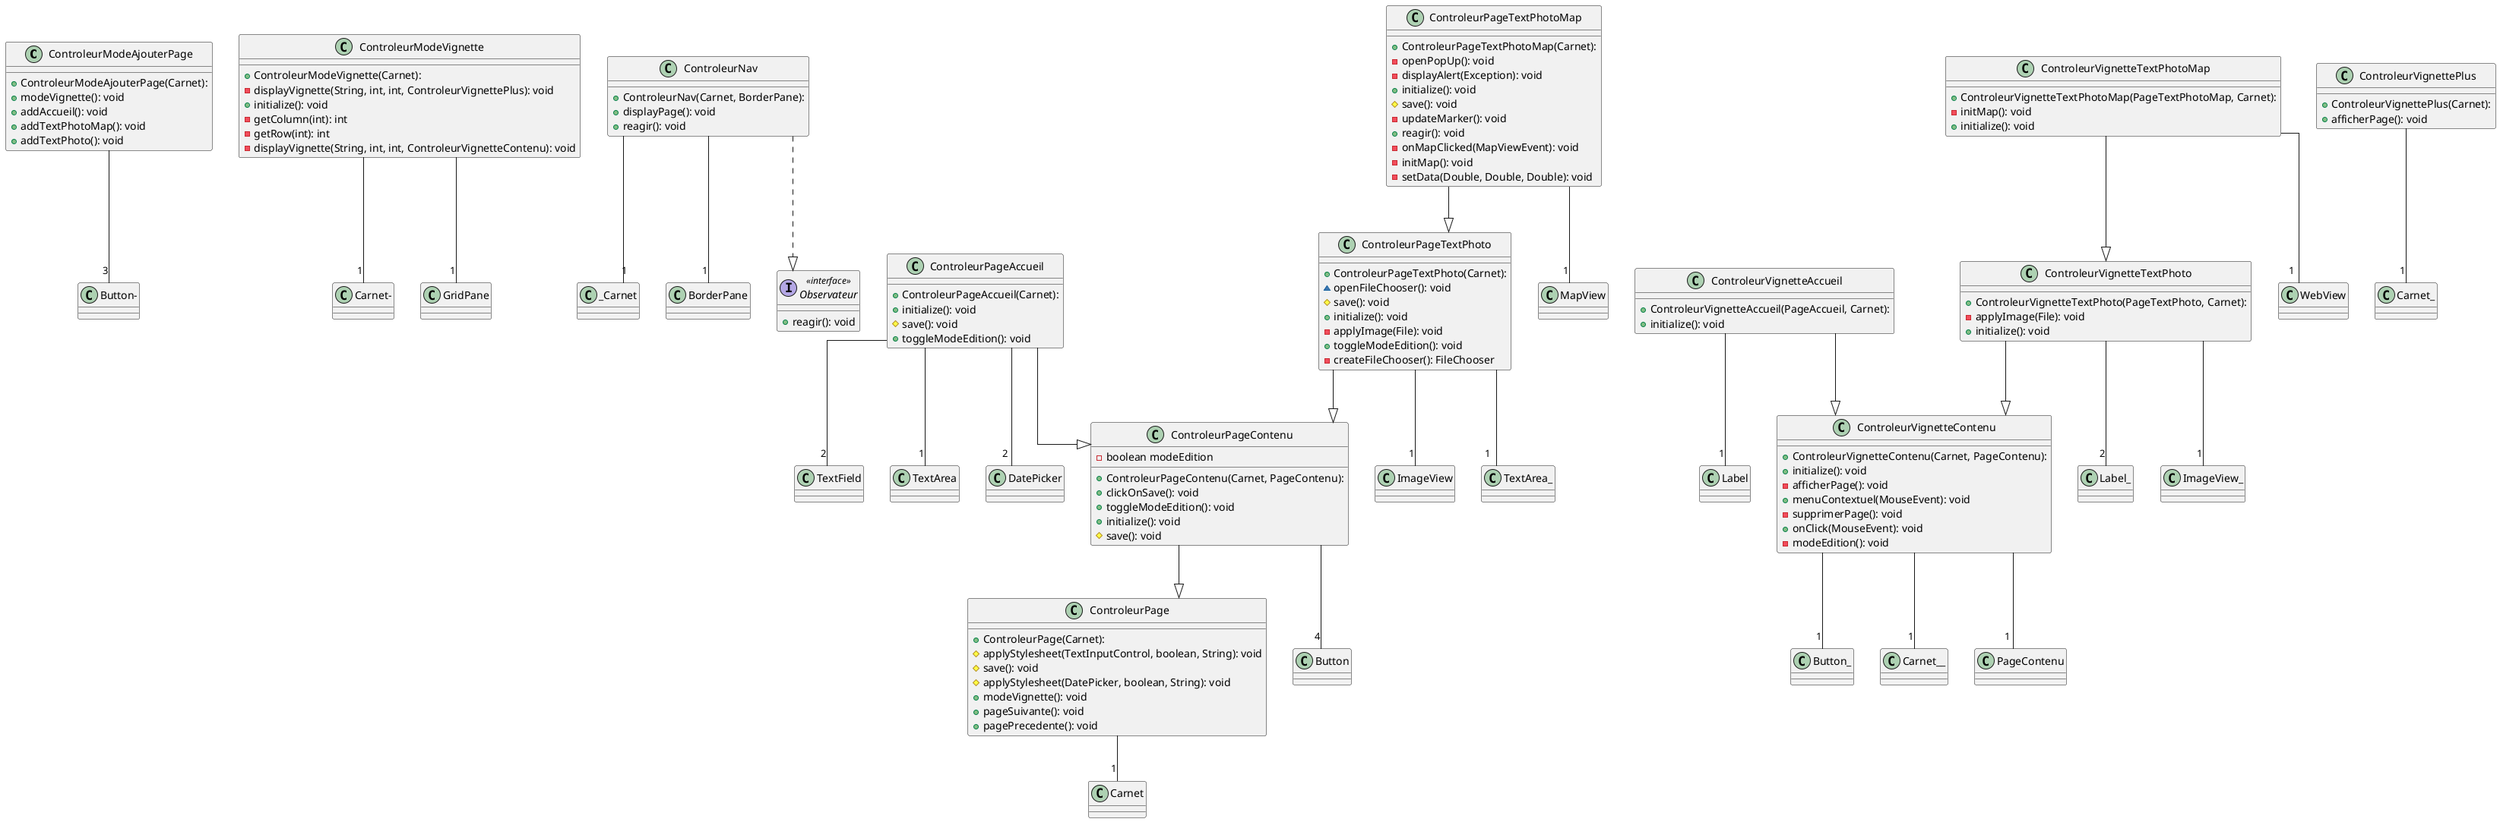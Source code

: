 @startuml

top to bottom direction
skinparam linetype ortho


class ControleurModeAjouterPage {
  + ControleurModeAjouterPage(Carnet):
  + modeVignette(): void
  + addAccueil(): void
  + addTextPhotoMap(): void
  + addTextPhoto(): void
}
ControleurModeAjouterPage --"3" "Button-"

class ControleurModeVignette {
  + ControleurModeVignette(Carnet):
  - displayVignette(String, int, int, ControleurVignettePlus): void
  + initialize(): void
  - getColumn(int): int
  - getRow(int): int
  - displayVignette(String, int, int, ControleurVignetteContenu): void
}
ControleurModeVignette --"1" "Carnet-"
ControleurModeVignette --"1" GridPane

class ControleurNav {
  + ControleurNav(Carnet, BorderPane):
  + displayPage(): void
  + reagir(): void
}
ControleurNav --"1" _Carnet
ControleurNav --"1" BorderPane

class ControleurPage {
  + ControleurPage(Carnet):
  # applyStylesheet(TextInputControl, boolean, String): void
  # save(): void
  # applyStylesheet(DatePicker, boolean, String): void
  + modeVignette(): void
  + pageSuivante(): void
  + pagePrecedente(): void
}
ControleurPage --"1" Carnet

class ControleurPageAccueil {
  + ControleurPageAccueil(Carnet):
  + initialize(): void
  # save(): void
  + toggleModeEdition(): void
}
ControleurPageAccueil --"2" TextField
ControleurPageAccueil --"1" TextArea
ControleurPageAccueil --"2" DatePicker

class ControleurPageContenu {
  - boolean modeEdition
  + ControleurPageContenu(Carnet, PageContenu):
  + clickOnSave(): void
  + toggleModeEdition(): void
  + initialize(): void
  # save(): void
}
ControleurPageContenu --"4" Button

class ControleurPageTextPhoto {
  + ControleurPageTextPhoto(Carnet):
  ~ openFileChooser(): void
  # save(): void
  + initialize(): void
  - applyImage(File): void
  + toggleModeEdition(): void
  - createFileChooser(): FileChooser
}
ControleurPageTextPhoto --"1" ImageView
ControleurPageTextPhoto --"1" TextArea_

class ControleurPageTextPhotoMap {
  + ControleurPageTextPhotoMap(Carnet):
  - openPopUp(): void
  - displayAlert(Exception): void
  + initialize(): void
  # save(): void
  - updateMarker(): void
  + reagir(): void
  - onMapClicked(MapViewEvent): void
  - initMap(): void
  - setData(Double, Double, Double): void
}
ControleurPageTextPhotoMap --"1" MapView

class ControleurVignetteAccueil {
  + ControleurVignetteAccueil(PageAccueil, Carnet):
  + initialize(): void
}
ControleurVignetteAccueil --"1" Label

class ControleurVignetteContenu {
  + ControleurVignetteContenu(Carnet, PageContenu):
  + initialize(): void
  - afficherPage(): void
  + menuContextuel(MouseEvent): void
  - supprimerPage(): void
  + onClick(MouseEvent): void
  - modeEdition(): void
}
ControleurVignetteContenu --"1" Button_
ControleurVignetteContenu --"1" Carnet__
ControleurVignetteContenu --"1" PageContenu

class ControleurVignettePlus {
  + ControleurVignettePlus(Carnet):
  + afficherPage(): void
}
ControleurVignettePlus --"1" Carnet_

class ControleurVignetteTextPhoto {
  + ControleurVignetteTextPhoto(PageTextPhoto, Carnet):
  - applyImage(File): void
  + initialize(): void
}
ControleurVignetteTextPhoto --"2" Label_
ControleurVignetteTextPhoto --"1" ImageView_

class ControleurVignetteTextPhotoMap {
  + ControleurVignetteTextPhotoMap(PageTextPhotoMap, Carnet):
  - initMap(): void
  + initialize(): void
}
ControleurVignetteTextPhotoMap --"1" WebView

interface Observateur << interface >> {
  + reagir(): void
}

ControleurNav                   ..|>  Observateur
ControleurPageAccueil           --|>  ControleurPageContenu
ControleurPageContenu           --|>  ControleurPage
ControleurPageTextPhoto         --|>  ControleurPageContenu
ControleurPageTextPhotoMap      --|>  ControleurPageTextPhoto
ControleurVignetteAccueil       --|>  ControleurVignetteContenu
ControleurVignetteTextPhoto     --|>  ControleurVignetteContenu
ControleurVignetteTextPhotoMap  --|>  ControleurVignetteTextPhoto
@enduml
